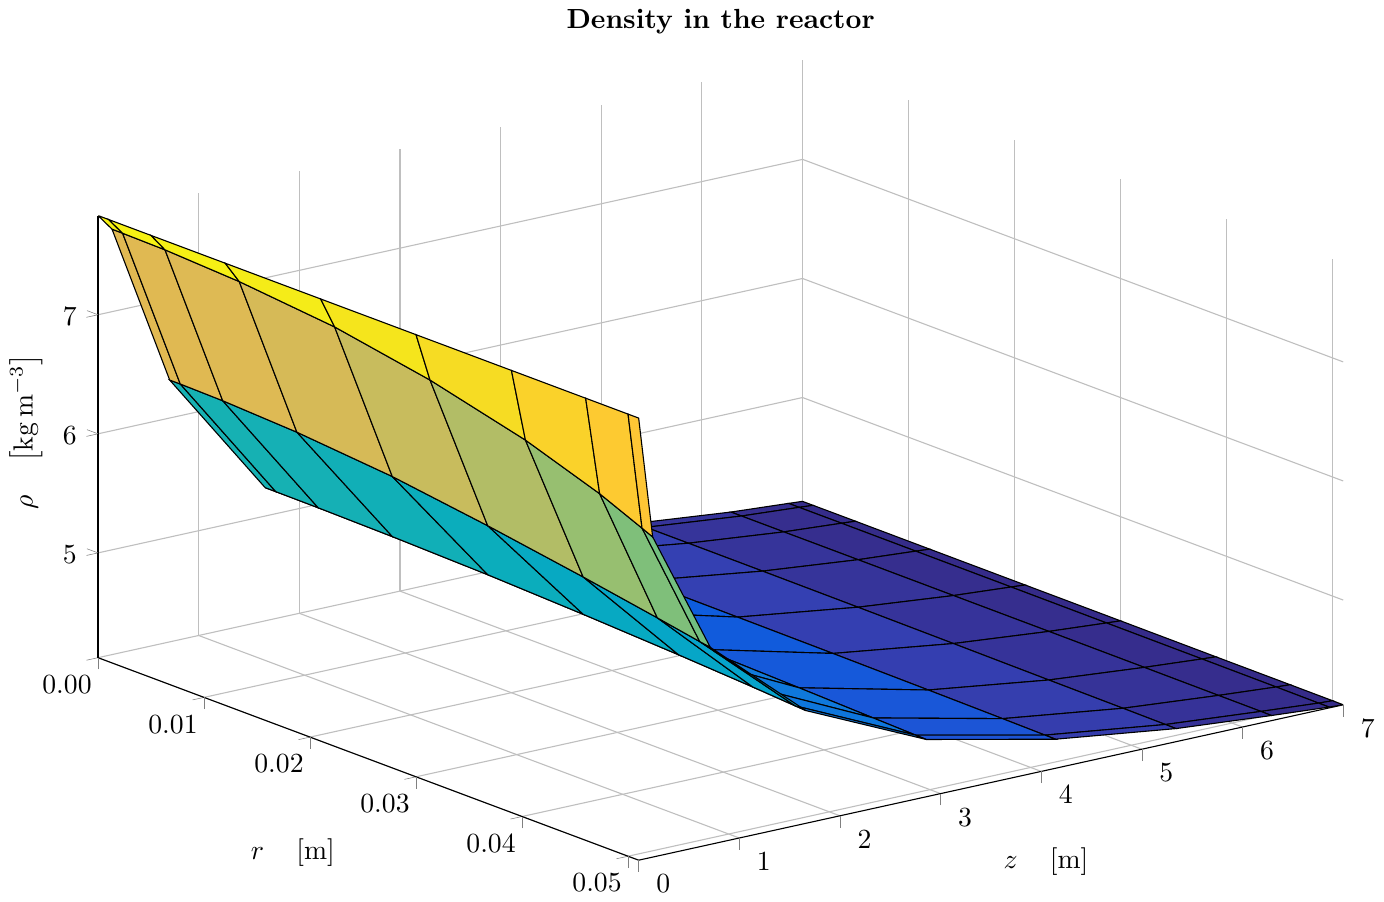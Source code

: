 % This file was created by matlab2tikz v0.5.0 (commit 800cce279cab22a09aed1380864216c9dedfbf54) running on MATLAB 8.4.
%Copyright (c) 2008--2014, Nico Schlömer <nico.schloemer@gmail.com>
%All rights reserved.
%Minimal pgfplots version: 1.3
%
%The latest updates can be retrieved from
%  http://www.mathworks.com/matlabcentral/fileexchange/22022-matlab2tikz
%where you can also make suggestions and rate matlab2tikz.
%
\documentclass[tikz]{standalone}
\usepackage{pgfplots}
\usepackage{grffile}
\pgfplotsset{compat=newest}
\usetikzlibrary{plotmarks}
\usepackage{amsmath}

\usepackage{siunitx}
\begin{document}
\begin{tikzpicture}

\begin{axis}[%
width=6.226in,
height=4in,
at={(0in,0in)},
scale only axis,
view={52.5}{30},
every outer x axis line/.append style={black},
every x tick label/.append style={font=\color{black}},
xmin=0,
xmax=0.051,
tick align=outside,
xlabel={$r\quad\left[\SI{}{\meter}\right]$},
xmajorgrids,
every outer y axis line/.append style={black},
every y tick label/.append style={font=\color{black}},
ymin=0,
ymax=7,
ylabel={$z\quad\left[\SI{}{\meter}\right]$},
ymajorgrids,
every outer z axis line/.append style={black},
every z tick label/.append style={font=\color{black}},
zmin=4.12,
zmax=7.833,
zlabel={$\rho\quad\left[\SI{}{\kilogram\per\cubic\meter}\right]$},
zmajorgrids,
title style={font=\bfseries},
title={Density in the reactor},
axis x line*=bottom,
axis y line*=left,
axis z line*=left,
scaled x ticks = false,
x tick label style={/pgf/number format/fixed,/pgf/number format/precision=2,/pgf/number format/zerofill=true},
z buffer = sort
]

\addplot3[%
surf,
faceted color=black,
shader=faceted,
colormap={mymap}{[1pt] rgb(0pt)=(0.208,0.166,0.529); rgb(1pt)=(0.212,0.19,0.578); rgb(2pt)=(0.212,0.214,0.627); rgb(3pt)=(0.208,0.239,0.677); rgb(4pt)=(0.196,0.264,0.728); rgb(5pt)=(0.171,0.292,0.779); rgb(6pt)=(0.125,0.324,0.83); rgb(7pt)=(0.059,0.36,0.868); rgb(8pt)=(0.012,0.388,0.882); rgb(9pt)=(0.006,0.409,0.883); rgb(10pt)=(0.017,0.427,0.879); rgb(11pt)=(0.033,0.443,0.872); rgb(12pt)=(0.05,0.459,0.864); rgb(13pt)=(0.063,0.474,0.855); rgb(14pt)=(0.072,0.489,0.847); rgb(15pt)=(0.078,0.504,0.838); rgb(16pt)=(0.079,0.52,0.831); rgb(17pt)=(0.075,0.538,0.826); rgb(18pt)=(0.064,0.557,0.824); rgb(19pt)=(0.049,0.577,0.823); rgb(20pt)=(0.034,0.597,0.82); rgb(21pt)=(0.026,0.614,0.814); rgb(22pt)=(0.024,0.629,0.804); rgb(23pt)=(0.023,0.642,0.791); rgb(24pt)=(0.023,0.653,0.777); rgb(25pt)=(0.027,0.664,0.761); rgb(26pt)=(0.038,0.674,0.744); rgb(27pt)=(0.059,0.684,0.725); rgb(28pt)=(0.084,0.693,0.706); rgb(29pt)=(0.113,0.702,0.686); rgb(30pt)=(0.145,0.71,0.665); rgb(31pt)=(0.18,0.718,0.642); rgb(32pt)=(0.218,0.725,0.619); rgb(33pt)=(0.259,0.732,0.595); rgb(34pt)=(0.302,0.738,0.571); rgb(35pt)=(0.348,0.742,0.547); rgb(36pt)=(0.395,0.746,0.524); rgb(37pt)=(0.442,0.748,0.503); rgb(38pt)=(0.487,0.749,0.484); rgb(39pt)=(0.53,0.749,0.466); rgb(40pt)=(0.571,0.749,0.449); rgb(41pt)=(0.61,0.747,0.434); rgb(42pt)=(0.647,0.746,0.419); rgb(43pt)=(0.683,0.743,0.404); rgb(44pt)=(0.718,0.741,0.39); rgb(45pt)=(0.752,0.738,0.377); rgb(46pt)=(0.786,0.736,0.363); rgb(47pt)=(0.819,0.733,0.35); rgb(48pt)=(0.851,0.73,0.336); rgb(49pt)=(0.882,0.727,0.322); rgb(50pt)=(0.914,0.726,0.306); rgb(51pt)=(0.945,0.726,0.289); rgb(52pt)=(0.974,0.731,0.267); rgb(53pt)=(0.994,0.745,0.24); rgb(54pt)=(0.999,0.765,0.216); rgb(55pt)=(0.996,0.786,0.197); rgb(56pt)=(0.988,0.807,0.179); rgb(57pt)=(0.979,0.827,0.163); rgb(58pt)=(0.97,0.848,0.147); rgb(59pt)=(0.963,0.871,0.131); rgb(60pt)=(0.959,0.895,0.113); rgb(61pt)=(0.96,0.922,0.095); rgb(62pt)=(0.966,0.951,0.076); rgb(63pt)=(0.976,0.983,0.054)},
mesh/rows=10]
table[row sep=crcr,header=false] {%
%
0	0	7.833\\
0	0.139	7.693\\
0	0.712	6.319\\
0	1.661	5.238\\
0	2.858	4.694\\
0	4.142	4.395\\
0	5.339	4.253\\
0	6.288	4.171\\
0	6.861	4.137\\
0	7	4.128\\
0.001	0	7.833\\
0.001	0.139	7.692\\
0.001	0.712	6.319\\
0.001	1.661	5.238\\
0.001	2.858	4.694\\
0.001	4.142	4.395\\
0.001	5.339	4.253\\
0.001	6.288	4.171\\
0.001	6.861	4.137\\
0.001	7	4.128\\
0.005	0	7.833\\
0.005	0.139	7.686\\
0.005	0.712	6.312\\
0.005	1.661	5.236\\
0.005	2.858	4.693\\
0.005	4.142	4.394\\
0.005	5.339	4.253\\
0.005	6.288	4.171\\
0.005	6.861	4.137\\
0.005	7	4.128\\
0.012	0	7.833\\
0.012	0.139	7.653\\
0.012	0.712	6.281\\
0.012	1.661	5.227\\
0.012	2.858	4.687\\
0.012	4.142	4.393\\
0.012	5.339	4.252\\
0.012	6.288	4.171\\
0.012	6.861	4.136\\
0.012	7	4.127\\
0.021	0	7.833\\
0.021	0.139	7.572\\
0.021	0.712	6.209\\
0.021	1.661	5.207\\
0.021	2.858	4.676\\
0.021	4.142	4.389\\
0.021	5.339	4.249\\
0.021	6.288	4.17\\
0.021	6.861	4.135\\
0.021	7	4.126\\
0.03	0	7.833\\
0.03	0.139	7.426\\
0.03	0.712	6.096\\
0.03	1.661	5.175\\
0.03	2.858	4.657\\
0.03	4.142	4.384\\
0.03	5.339	4.244\\
0.03	6.288	4.169\\
0.03	6.861	4.133\\
0.03	7	4.125\\
0.039	0	7.833\\
0.039	0.139	7.222\\
0.039	0.712	5.966\\
0.039	1.661	5.135\\
0.039	2.858	4.635\\
0.039	4.142	4.377\\
0.039	5.339	4.238\\
0.039	6.288	4.167\\
0.039	6.861	4.131\\
0.039	7	4.123\\
0.046	0	7.833\\
0.046	0.139	7.005\\
0.046	0.712	5.856\\
0.046	1.661	5.098\\
0.046	2.858	4.615\\
0.046	4.142	4.37\\
0.046	5.339	4.234\\
0.046	6.288	4.165\\
0.046	6.861	4.129\\
0.046	7	4.122\\
0.05	0	7.833\\
0.05	0.139	6.849\\
0.05	0.712	5.79\\
0.05	1.661	5.073\\
0.05	2.858	4.604\\
0.05	4.142	4.365\\
0.05	5.339	4.231\\
0.05	6.288	4.164\\
0.05	6.861	4.127\\
0.05	7	4.121\\
0.051	0	7.833\\
0.051	0.139	6.809\\
0.051	0.712	5.775\\
0.051	1.661	5.067\\
0.051	2.858	4.601\\
0.051	4.142	4.364\\
0.051	5.339	4.23\\
0.051	6.288	4.163\\
0.051	6.861	4.127\\
0.051	7	4.12\\
};
\end{axis}
\end{tikzpicture}%
\end{document}